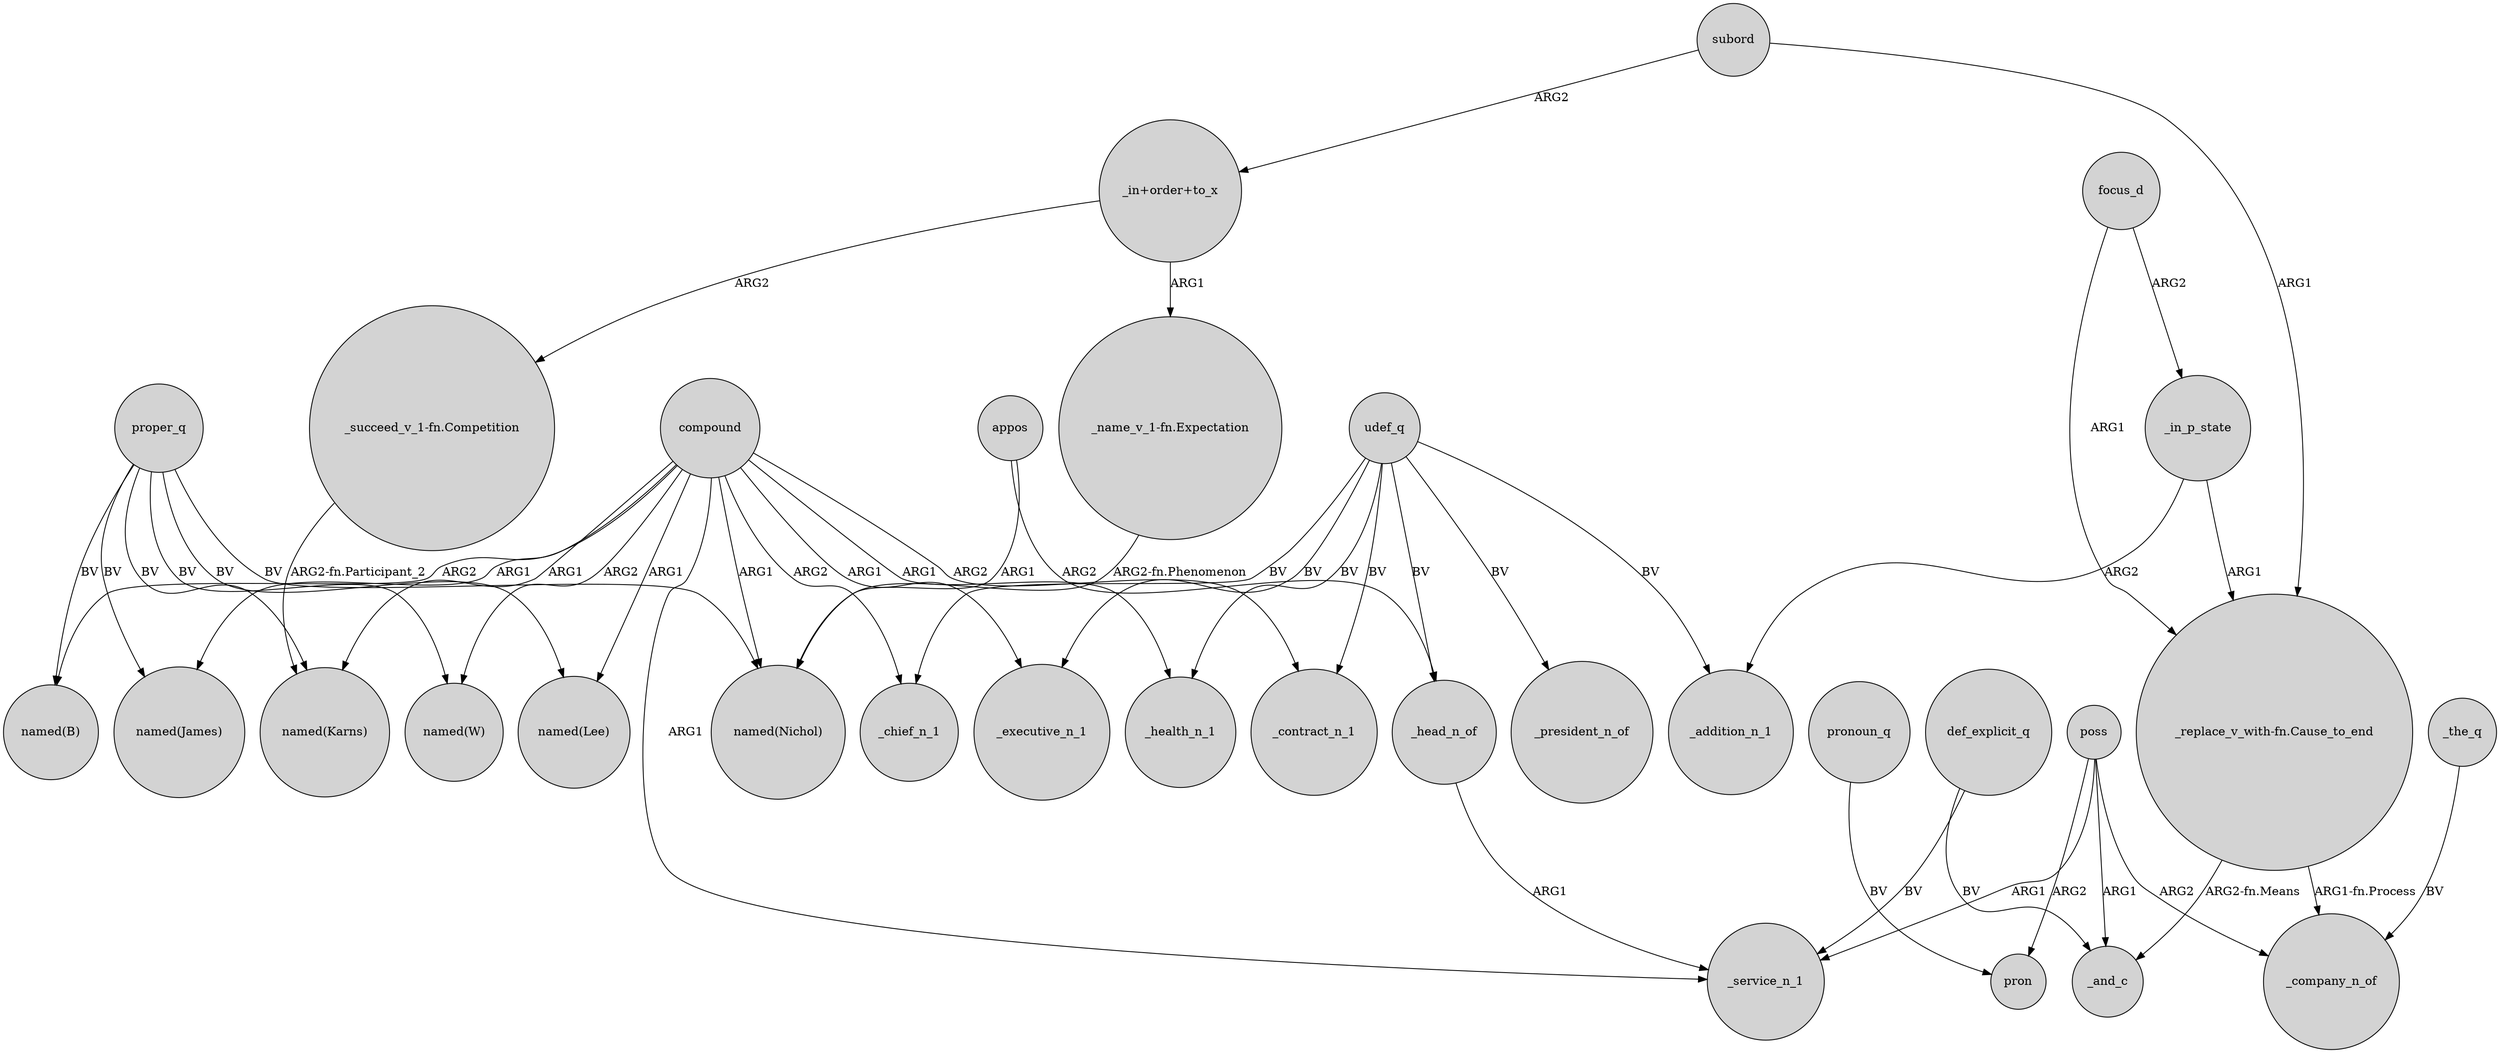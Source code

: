 digraph {
	node [shape=circle style=filled]
	compound -> "named(B)" [label=ARG2]
	udef_q -> _health_n_1 [label=BV]
	focus_d -> _in_p_state [label=ARG2]
	_head_n_of -> _service_n_1 [label=ARG1]
	compound -> _chief_n_1 [label=ARG2]
	proper_q -> "named(James)" [label=BV]
	compound -> "named(Lee)" [label=ARG1]
	proper_q -> "named(Nichol)" [label=BV]
	focus_d -> "_replace_v_with-fn.Cause_to_end" [label=ARG1]
	udef_q -> _chief_n_1 [label=BV]
	compound -> _contract_n_1 [label=ARG2]
	def_explicit_q -> _service_n_1 [label=BV]
	"_name_v_1-fn.Expectation" -> "named(Nichol)" [label="ARG2-fn.Phenomenon"]
	_in_p_state -> "_replace_v_with-fn.Cause_to_end" [label=ARG1]
	compound -> "named(James)" [label=ARG1]
	udef_q -> _addition_n_1 [label=BV]
	"_replace_v_with-fn.Cause_to_end" -> _and_c [label="ARG2-fn.Means"]
	subord -> "_replace_v_with-fn.Cause_to_end" [label=ARG1]
	compound -> _health_n_1 [label=ARG1]
	udef_q -> _head_n_of [label=BV]
	"_in+order+to_x" -> "_succeed_v_1-fn.Competition" [label=ARG2]
	proper_q -> "named(B)" [label=BV]
	def_explicit_q -> _and_c [label=BV]
	pronoun_q -> pron [label=BV]
	compound -> "named(Karns)" [label=ARG1]
	proper_q -> "named(Karns)" [label=BV]
	udef_q -> _executive_n_1 [label=BV]
	poss -> pron [label=ARG2]
	poss -> _company_n_of [label=ARG2]
	compound -> "named(W)" [label=ARG2]
	appos -> "named(Nichol)" [label=ARG1]
	poss -> _and_c [label=ARG1]
	proper_q -> "named(W)" [label=BV]
	subord -> "_in+order+to_x" [label=ARG2]
	proper_q -> "named(Lee)" [label=BV]
	compound -> _executive_n_1 [label=ARG1]
	poss -> _service_n_1 [label=ARG1]
	"_replace_v_with-fn.Cause_to_end" -> _company_n_of [label="ARG1-fn.Process"]
	_in_p_state -> _addition_n_1 [label=ARG2]
	"_succeed_v_1-fn.Competition" -> "named(Karns)" [label="ARG2-fn.Participant_2"]
	compound -> "named(Nichol)" [label=ARG1]
	udef_q -> _president_n_of [label=BV]
	compound -> _service_n_1 [label=ARG1]
	appos -> _head_n_of [label=ARG2]
	_the_q -> _company_n_of [label=BV]
	udef_q -> _contract_n_1 [label=BV]
	"_in+order+to_x" -> "_name_v_1-fn.Expectation" [label=ARG1]
}
